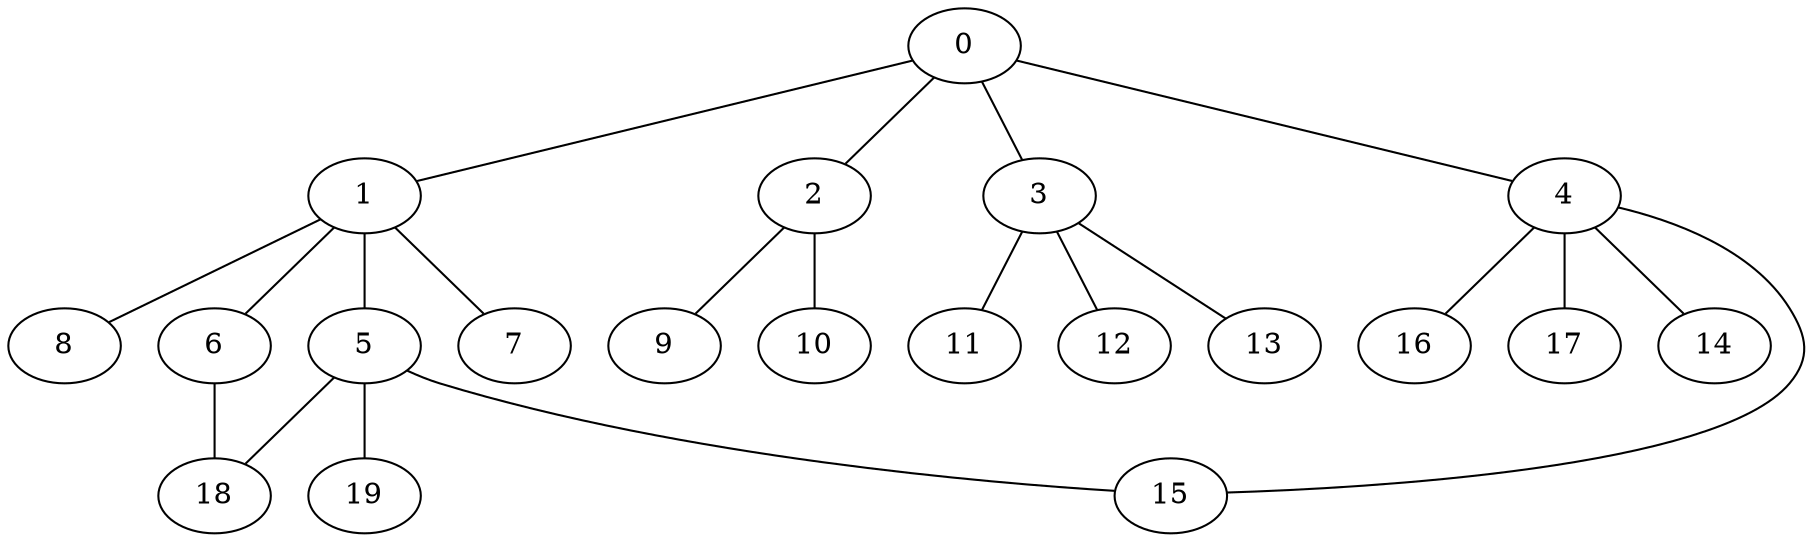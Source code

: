 
graph graphname {
    0 -- 1
0 -- 2
0 -- 3
0 -- 4
1 -- 8
1 -- 5
1 -- 6
1 -- 7
2 -- 9
2 -- 10
3 -- 11
3 -- 12
3 -- 13
4 -- 16
4 -- 17
4 -- 14
4 -- 15
5 -- 18
5 -- 19
5 -- 15
6 -- 18

}
